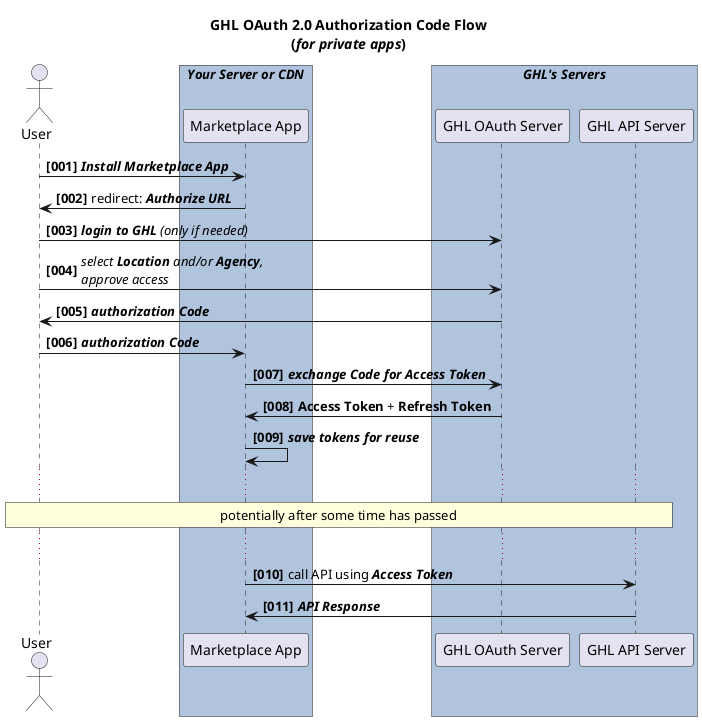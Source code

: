 @startuml "GHL OAuth 2.0 Authorization Code Flow for Private Apps"

title GHL OAuth 2.0 Authorization Code Flow\n(//for private apps//)


actor User as U

box "//Your Server or CDN//" #LightSteelBlue
participant "Marketplace App" as C
end box

box "//GHL's Servers//" #LightSteelBlue
participant "GHL OAuth Server" as AS
participant "GHL API Server" as RS
end box

autonumber "<b>[000]"
U  ->  C: //**Install Marketplace App**//
C  ->  U: redirect: //**Authorize URL**//

U  -> AS: //**login to GHL** (only if needed)//
U  -> AS: //select **Location** and/or **Agency**,//\n//approve access//

AS ->  U: //**authorization Code**//
U  ->  C: //**authorization Code**//

C  -> AS: //**exchange Code for Access Token**//
AS ->  C: **Access Token** + **Refresh Token**
C  ->  C: //**save tokens for reuse**//

...

rnote across
  potentially after some time has passed
end note

...

C  -> RS: call API using //**Access Token**//
RS ->  C: //**API Response**//

@enduml

